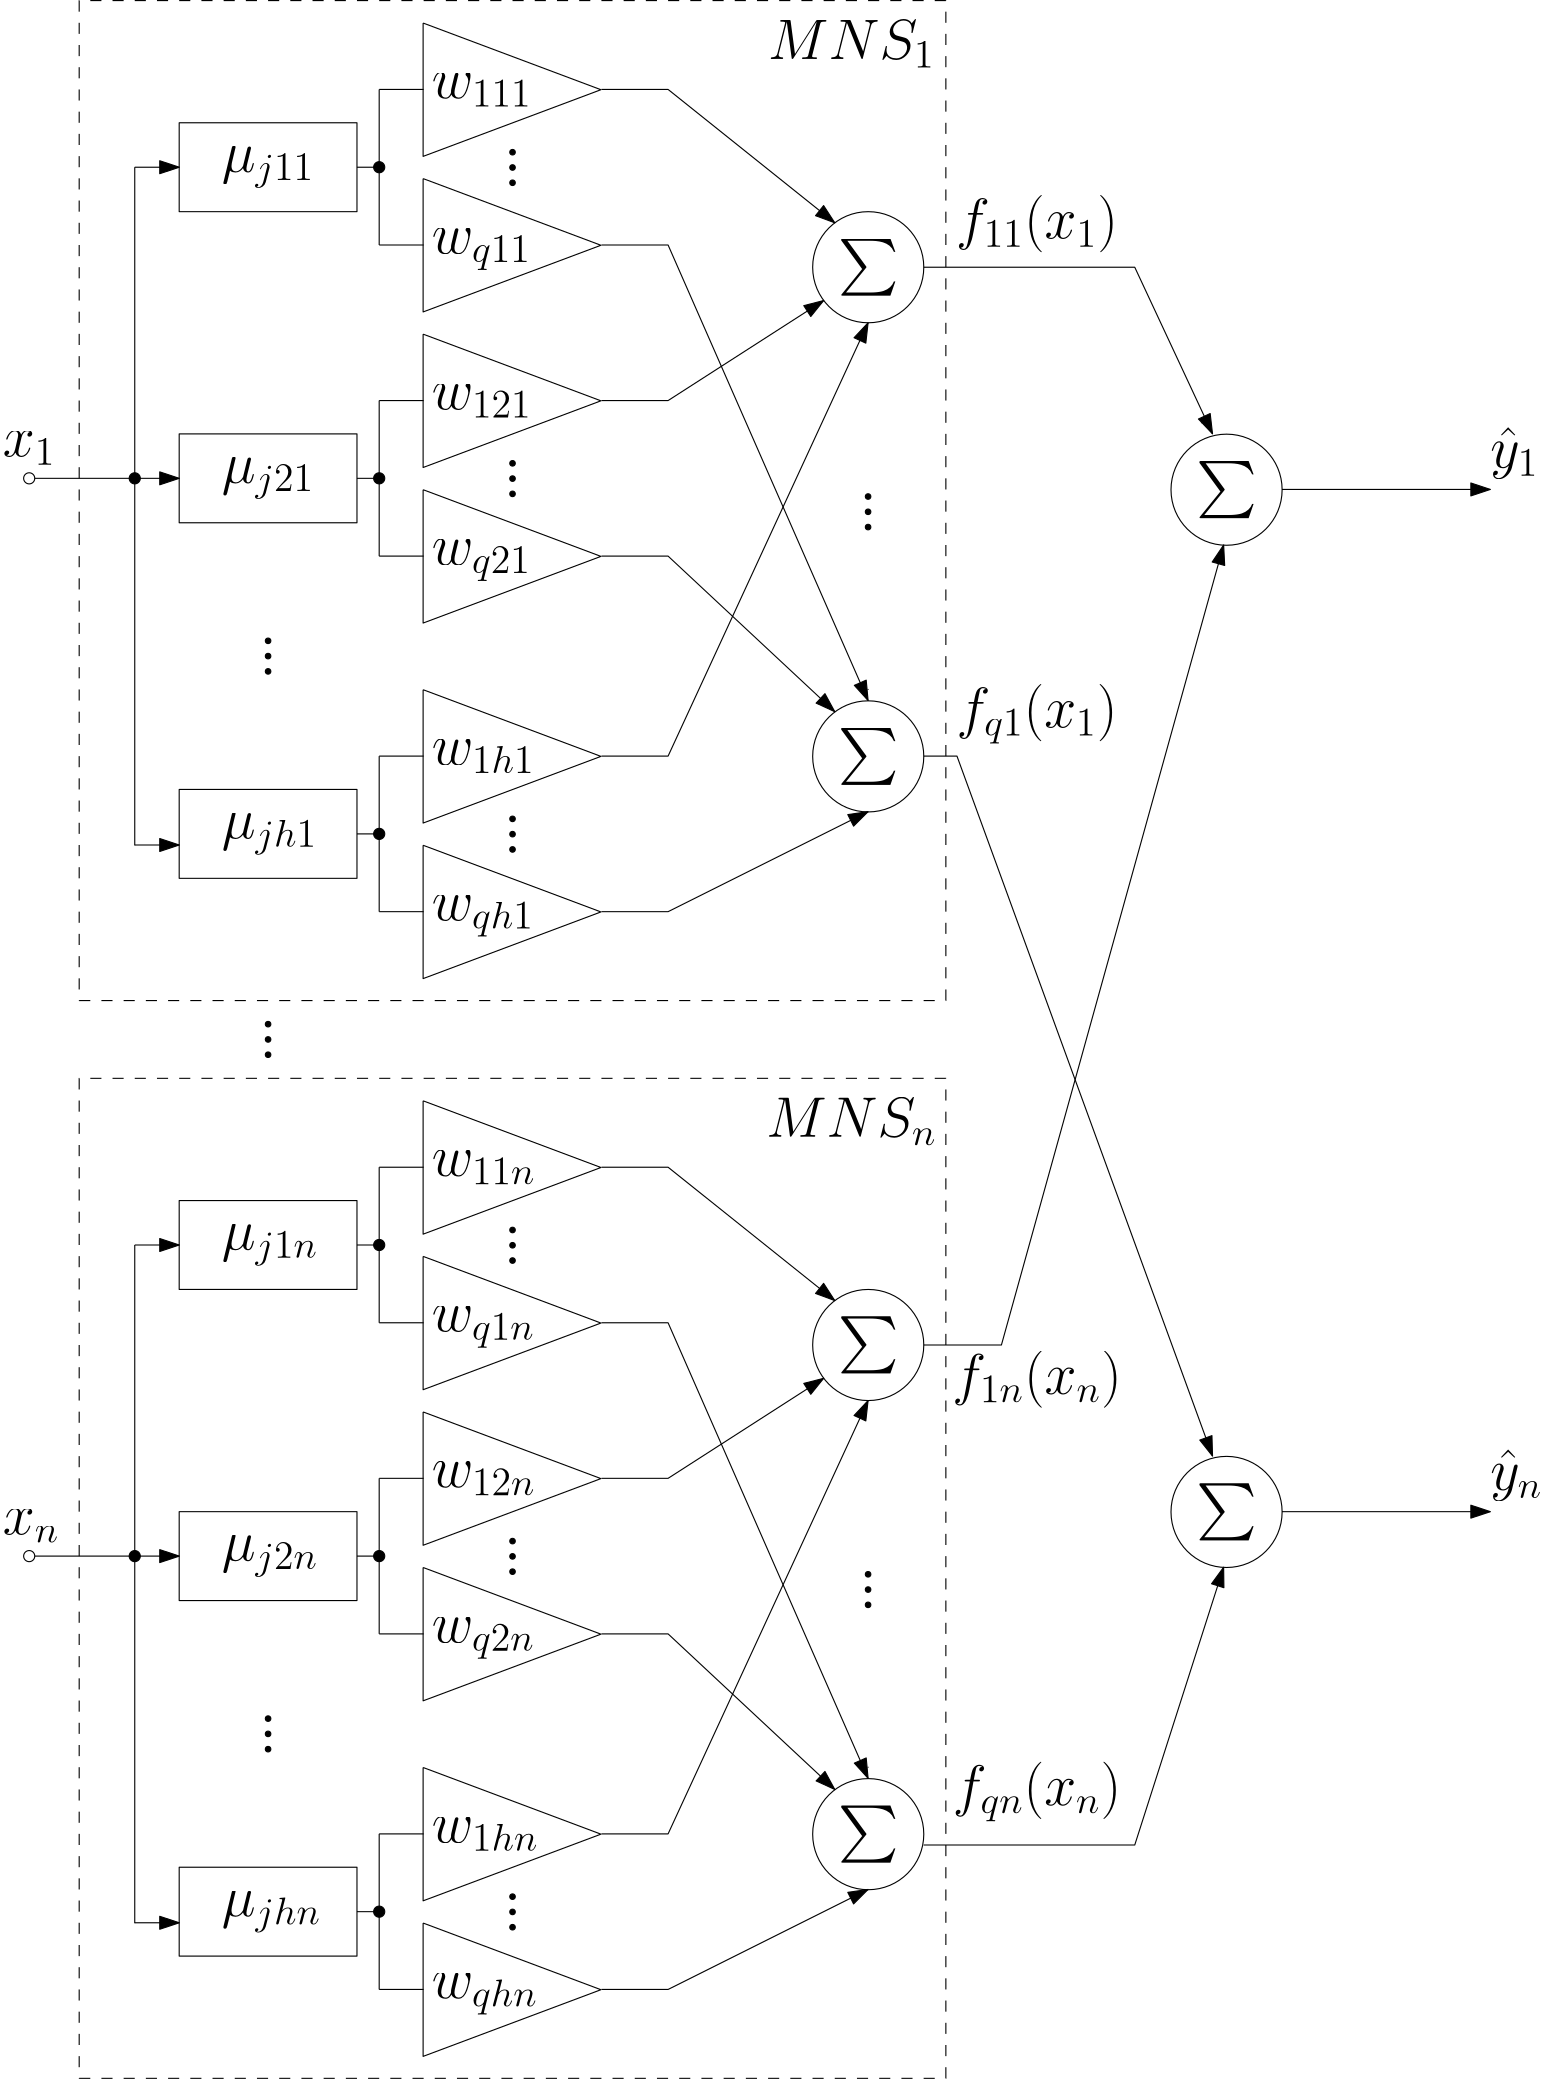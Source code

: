 <?xml version="1.0"?>
<!DOCTYPE ipe SYSTEM "ipe.dtd">
<ipe version="70107" creator="Ipe 7.2.2">
<info created="D:20160307222747" modified="D:20160404122010" title="1"/>
<preamble>%%BeginIpePreamble
  \usepackage{amsfonts}
  \newcommand{\R}{\mathbb{R}}
  %%EndIpePreamble</preamble>
<ipestyle name="basic">
<symbol name="arrow/arc(spx)">
<path stroke="sym-stroke" fill="sym-stroke" pen="sym-pen">
0 0 m
-1 0.333 l
-1 -0.333 l
h
</path>
</symbol>
<symbol name="arrow/farc(spx)">
<path stroke="sym-stroke" fill="white" pen="sym-pen">
0 0 m
-1 0.333 l
-1 -0.333 l
h
</path>
</symbol>
<symbol name="arrow/ptarc(spx)">
<path stroke="sym-stroke" fill="sym-stroke" pen="sym-pen">
0 0 m
-1 0.333 l
-0.8 0 l
-1 -0.333 l
h
</path>
</symbol>
<symbol name="arrow/fptarc(spx)">
<path stroke="sym-stroke" fill="white" pen="sym-pen">
0 0 m
-1 0.333 l
-0.8 0 l
-1 -0.333 l
h
</path>
</symbol>
<symbol name="mark/circle(sx)" transformations="translations">
<path fill="sym-stroke">
0.6 0 0 0.6 0 0 e
0.4 0 0 0.4 0 0 e
</path>
</symbol>
<symbol name="mark/disk(sx)" transformations="translations">
<path fill="sym-stroke">
0.6 0 0 0.6 0 0 e
</path>
</symbol>
<symbol name="mark/fdisk(sfx)" transformations="translations">
<group>
<path fill="sym-fill">
0.5 0 0 0.5 0 0 e
</path>
<path fill="sym-stroke" fillrule="eofill">
0.6 0 0 0.6 0 0 e
0.4 0 0 0.4 0 0 e
</path>
</group>
</symbol>
<symbol name="mark/box(sx)" transformations="translations">
<path fill="sym-stroke" fillrule="eofill">
-0.6 -0.6 m
0.6 -0.6 l
0.6 0.6 l
-0.6 0.6 l
h
-0.4 -0.4 m
0.4 -0.4 l
0.4 0.4 l
-0.4 0.4 l
h
</path>
</symbol>
<symbol name="mark/square(sx)" transformations="translations">
<path fill="sym-stroke">
-0.6 -0.6 m
0.6 -0.6 l
0.6 0.6 l
-0.6 0.6 l
h
</path>
</symbol>
<symbol name="mark/fsquare(sfx)" transformations="translations">
<group>
<path fill="sym-fill">
-0.5 -0.5 m
0.5 -0.5 l
0.5 0.5 l
-0.5 0.5 l
h
</path>
<path fill="sym-stroke" fillrule="eofill">
-0.6 -0.6 m
0.6 -0.6 l
0.6 0.6 l
-0.6 0.6 l
h
-0.4 -0.4 m
0.4 -0.4 l
0.4 0.4 l
-0.4 0.4 l
h
</path>
</group>
</symbol>
<symbol name="mark/cross(sx)" transformations="translations">
<group>
<path fill="sym-stroke">
-0.43 -0.57 m
0.57 0.43 l
0.43 0.57 l
-0.57 -0.43 l
h
</path>
<path fill="sym-stroke">
-0.43 0.57 m
0.57 -0.43 l
0.43 -0.57 l
-0.57 0.43 l
h
</path>
</group>
</symbol>
<symbol name="arrow/fnormal(spx)">
<path stroke="sym-stroke" fill="white" pen="sym-pen">
0 0 m
-1 0.333 l
-1 -0.333 l
h
</path>
</symbol>
<symbol name="arrow/pointed(spx)">
<path stroke="sym-stroke" fill="sym-stroke" pen="sym-pen">
0 0 m
-1 0.333 l
-0.8 0 l
-1 -0.333 l
h
</path>
</symbol>
<symbol name="arrow/fpointed(spx)">
<path stroke="sym-stroke" fill="white" pen="sym-pen">
0 0 m
-1 0.333 l
-0.8 0 l
-1 -0.333 l
h
</path>
</symbol>
<symbol name="arrow/linear(spx)">
<path stroke="sym-stroke" pen="sym-pen">
-1 0.333 m
0 0 l
-1 -0.333 l
</path>
</symbol>
<symbol name="arrow/fdouble(spx)">
<path stroke="sym-stroke" fill="white" pen="sym-pen">
0 0 m
-1 0.333 l
-1 -0.333 l
h
-1 0 m
-2 0.333 l
-2 -0.333 l
h
</path>
</symbol>
<symbol name="arrow/double(spx)">
<path stroke="sym-stroke" fill="sym-stroke" pen="sym-pen">
0 0 m
-1 0.333 l
-1 -0.333 l
h
-1 0 m
-2 0.333 l
-2 -0.333 l
h
</path>
</symbol>
<pen name="heavier" value="0.8"/>
<pen name="fat" value="1.2"/>
<pen name="ultrafat" value="2"/>
<symbolsize name="large" value="5"/>
<symbolsize name="small" value="2"/>
<symbolsize name="tiny" value="1.1"/>
<arrowsize name="large" value="10"/>
<arrowsize name="small" value="5"/>
<arrowsize name="tiny" value="3"/>
<color name="red" value="1 0 0"/>
<color name="green" value="0 1 0"/>
<color name="blue" value="0 0 1"/>
<color name="yellow" value="1 1 0"/>
<color name="orange" value="1 0.647 0"/>
<color name="gold" value="1 0.843 0"/>
<color name="purple" value="0.627 0.125 0.941"/>
<color name="gray" value="0.745"/>
<color name="brown" value="0.647 0.165 0.165"/>
<color name="navy" value="0 0 0.502"/>
<color name="pink" value="1 0.753 0.796"/>
<color name="seagreen" value="0.18 0.545 0.341"/>
<color name="turquoise" value="0.251 0.878 0.816"/>
<color name="violet" value="0.933 0.51 0.933"/>
<color name="darkblue" value="0 0 0.545"/>
<color name="darkcyan" value="0 0.545 0.545"/>
<color name="darkgray" value="0.663"/>
<color name="darkgreen" value="0 0.392 0"/>
<color name="darkmagenta" value="0.545 0 0.545"/>
<color name="darkorange" value="1 0.549 0"/>
<color name="darkred" value="0.545 0 0"/>
<color name="lightblue" value="0.678 0.847 0.902"/>
<color name="lightcyan" value="0.878 1 1"/>
<color name="lightgray" value="0.827"/>
<color name="lightgreen" value="0.565 0.933 0.565"/>
<color name="lightyellow" value="1 1 0.878"/>
<dashstyle name="dashed" value="[4] 0"/>
<dashstyle name="dotted" value="[1 3] 0"/>
<dashstyle name="dash dotted" value="[4 2 1 2] 0"/>
<dashstyle name="dash dot dotted" value="[4 2 1 2 1 2] 0"/>
<textsize name="large" value="\large"/>
<textsize name="Large" value="\Large"/>
<textsize name="LARGE" value="\LARGE"/>
<textsize name="huge" value="\huge"/>
<textsize name="Huge" value="\Huge"/>
<textsize name="small" value="\small"/>
<textsize name="footnote" value="\footnotesize"/>
<textsize name="tiny" value="\tiny"/>
<textstyle name="center" begin="\begin{center}" end="\end{center}"/>
<textstyle name="itemize" begin="\begin{itemize}" end="\end{itemize}"/>
<textstyle name="item" begin="\begin{itemize}\item{}" end="\end{itemize}"/>
<gridsize name="4 pts" value="4"/>
<gridsize name="8 pts (~3 mm)" value="8"/>
<gridsize name="16 pts (~6 mm)" value="16"/>
<gridsize name="32 pts (~12 mm)" value="32"/>
<gridsize name="10 pts (~3.5 mm)" value="10"/>
<gridsize name="20 pts (~7 mm)" value="20"/>
<gridsize name="14 pts (~5 mm)" value="14"/>
<gridsize name="28 pts (~10 mm)" value="28"/>
<gridsize name="56 pts (~20 mm)" value="56"/>
<anglesize name="90 deg" value="90"/>
<anglesize name="60 deg" value="60"/>
<anglesize name="45 deg" value="45"/>
<anglesize name="30 deg" value="30"/>
<anglesize name="22.5 deg" value="22.5"/>
<opacity name="10%" value="0.1"/>
<opacity name="30%" value="0.3"/>
<opacity name="50%" value="0.5"/>
<opacity name="75%" value="0.75"/>
<tiling name="falling" angle="-60" step="4" width="1"/>
<tiling name="rising" angle="30" step="4" width="1"/>
</ipestyle>
<page>
<layer name="alpha"/>
<view layers="alpha" active="alpha"/>
<path layer="alpha" matrix="1 0 0 1 24 -44" stroke="black" arrow="normal/normal">
48 784 m
64 784 l
</path>
<path matrix="1 0 0 1 64 -16" fill="white" arrow="normal/normal">
176 728 m
224 728 l
</path>
<path stroke="black" arrow="normal/normal">
240 768 m
264 768 l
324 720 l
</path>
<path matrix="1 0 0 1 64 -288" stroke="black">
96 816 m
112 816 l
</path>
<path matrix="1 0 0 1 64 -344" stroke="black">
96 816 m
112 816 l
</path>
<path matrix="0.666667 0 0 0.75 90.48 -72.097" stroke="black">
128 832 m
128 768 l
224 800 l
128 832 l
128 832 l
</path>
<text matrix="1 0 0 1 -29.0461 -290.995" transformations="translations" pos="208 816" stroke="black" type="label" width="37.094" height="8.896" depth="3.1" valign="baseline" size="huge">$w_{1h1}$</text>
<path matrix="0.666667 0 0 0.75 90.48 -128.097" stroke="black">
128 832 m
128 768 l
224 800 l
128 832 l
128 832 l
</path>
<text matrix="1 0 0 1 -29.0461 -346.995" transformations="translations" pos="208 816" stroke="black" type="label" width="36.813" height="8.895" depth="5.89" valign="baseline" size="huge">$w_{qh1}$</text>
<path matrix="1 0 0 1 0 -240" stroke="black">
160 768 m
160 712 l
160 712 l
</path>
<path matrix="1 0 0 1 0 -236" stroke="black">
160 736 m
152 736 l
152 736 l
</path>
<path matrix="1 0 0 1 112 -228" stroke="black" fill="black">
2 0 0 2 48 728 e
</path>
<group matrix="1 0 0 1 112 -194.597">
<path matrix="1 0 0 1 80 -4" stroke="black" fill="black">
1 0 0 1 16 704 e
</path>
<path matrix="1 0 0 1 80 -9.5" stroke="black" fill="black">
1 0 0 1 16 704 e
</path>
<path matrix="1 0 0 1 80 -15" stroke="black" fill="black">
1 0 0 1 16 704 e
</path>
</group>
<path matrix="1 0 0 1 64 -160" stroke="black">
96 816 m
112 816 l
</path>
<path matrix="1 0 0 1 64 -216" stroke="black">
96 816 m
112 816 l
</path>
<path matrix="0.666667 0 0 0.75 90.48 55.903" stroke="black">
128 832 m
128 768 l
224 800 l
128 832 l
128 832 l
</path>
<text matrix="1 0 0 1 -29.0461 -162.995" transformations="translations" pos="208 816" stroke="black" type="label" width="36.031" height="8.896" depth="3.1" valign="baseline" size="huge">$w_{121}$</text>
<path matrix="0.666667 0 0 0.75 90.48 -0.097" stroke="black">
128 832 m
128 768 l
224 800 l
128 832 l
128 832 l
</path>
<text matrix="1 0 0 1 -29.0461 -218.995" transformations="translations" pos="208 816" stroke="black" type="label" width="35.751" height="8.895" depth="5.89" valign="baseline" size="huge">$w_{q21}$</text>
<path matrix="1 0 0 1 0 -112" stroke="black">
160 768 m
160 712 l
160 712 l
</path>
<path matrix="1 0 0 1 0 -108" stroke="black">
160 736 m
152 736 l
152 736 l
</path>
<path matrix="1 0 0 1 112 -100" stroke="black" fill="black">
2 0 0 2 48 728 e
</path>
<group matrix="1 0 0 1 112 -66.597">
<path matrix="1 0 0 1 80 -4" stroke="black" fill="black">
1 0 0 1 16 704 e
</path>
<path matrix="1 0 0 1 80 -9.5" stroke="black" fill="black">
1 0 0 1 16 704 e
</path>
<path matrix="1 0 0 1 80 -15" stroke="black" fill="black">
1 0 0 1 16 704 e
</path>
</group>
<path matrix="1 0 0 1 64 -48" stroke="black">
96 816 m
112 816 l
</path>
<path matrix="1 0 0 1 64 -104" stroke="black">
96 816 m
112 816 l
</path>
<path matrix="0.666667 0 0 0.75 90.48 167.903" stroke="black">
128 832 m
128 768 l
224 800 l
128 832 l
128 832 l
</path>
<text matrix="1 0 0 1 -29.0461 -50.995" transformations="translations" pos="208 816" stroke="black" type="label" width="36.031" height="8.896" depth="3.1" valign="baseline" size="huge">$w_{111}$</text>
<path matrix="0.666667 0 0 0.75 90.48 111.903" stroke="black">
128 832 m
128 768 l
224 800 l
128 832 l
128 832 l
</path>
<text matrix="1 0 0 1 -29.0461 -106.995" transformations="translations" pos="208 816" stroke="black" type="label" width="35.751" height="8.895" depth="5.89" valign="baseline" size="huge">$w_{q11}$</text>
<path stroke="black">
160 768 m
160 712 l
160 712 l
</path>
<path matrix="1 0 0 1 0 4" stroke="black">
160 736 m
152 736 l
152 736 l
</path>
<path matrix="1 0 0 1 112 12" stroke="black" fill="black">
2 0 0 2 48 728 e
</path>
<group matrix="1 0 0 1 112 45.403">
<path matrix="1 0 0 1 80 -4" stroke="black" fill="black">
1 0 0 1 16 704 e
</path>
<path matrix="1 0 0 1 80 -9.5" stroke="black" fill="black">
1 0 0 1 16 704 e
</path>
<path matrix="1 0 0 1 80 -15" stroke="black" fill="black">
1 0 0 1 16 704 e
</path>
</group>
<text matrix="1 0 0 1 55.332 -77.5025" transformations="translations" pos="48 816" stroke="black" type="label" width="33.336" height="8.895" depth="5.89" valign="baseline" size="huge">$\mu_{j11}$</text>
<path matrix="1 0 0 1 56 -76" stroke="black">
32 832 m
32 800 l
96 800 l
96 832 l
h
</path>
<text matrix="1 0 0 1 55.332 -189.502" transformations="translations" pos="48 816" stroke="black" type="label" width="33.336" height="8.895" depth="5.89" valign="baseline" size="huge">$\mu_{j21}$</text>
<path matrix="1 0 0 1 56 -188" stroke="black">
32 832 m
32 800 l
96 800 l
96 832 l
h
</path>
<text matrix="1 0 0 1 55.332 -317.502" transformations="translations" pos="48 816" stroke="black" type="label" width="34.399" height="8.895" depth="5.89" valign="baseline" size="huge">$\mu_{jh1}$</text>
<path matrix="1 0 0 1 56 -316" stroke="black">
32 832 m
32 800 l
96 800 l
96 832 l
h
</path>
<group matrix="1 0 0 1 24 -130.5">
<path matrix="1 0 0 1 80 -4" stroke="black" fill="black">
1 0 0 1 16 704 e
</path>
<path matrix="1 0 0 1 80 -9.5" stroke="black" fill="black">
1 0 0 1 16 704 e
</path>
<path matrix="1 0 0 1 80 -15" stroke="black" fill="black">
1 0 0 1 16 704 e
</path>
</group>
<group matrix="1 0 0 1 -129 24">
<text matrix="1 0 0 1 230.147 -237.258" transformations="translations" pos="224 736" stroke="black" type="label" width="21.81" height="15.493" depth="5.17" valign="baseline" size="huge">$\sum$</text>
<path matrix="1 0 0 1 257.052 -296.097" stroke="black">
20 0 0 20 208 800 e
</path>
</group>
<text matrix="1 0 0 1 101.147 -37.161" transformations="translations" pos="224 736" stroke="black" type="label" width="21.81" height="15.493" depth="5.17" valign="baseline" size="huge">$\sum$</text>
<path matrix="1 0 0 1 128.052 -96" stroke="black">
20 0 0 20 208 800 e
</path>
<path stroke="black" arrow="normal/normal">
240 656 m
264 656 l
320 692 l
</path>
<path stroke="black" arrow="normal/normal">
240 528 m
264 528 l
336 684 l
</path>
<path stroke="black" arrow="normal/normal">
240 472 m
264 472 l
336 508 l
</path>
<path stroke="black" arrow="normal/normal">
240 600 m
264 600 l
324 544 l
</path>
<path stroke="black" arrow="normal/normal">
240 712 m
264 712 l
336 548 l
</path>
<path stroke="black" cap="1">
336 552 m
336 552 l
</path>
<group matrix="1 0 0 1 240 -78.5485">
<path matrix="1 0 0 1 80 -4" stroke="black" fill="black">
1 0 0 1 16 704 e
</path>
<path matrix="1 0 0 1 80 -9.5" stroke="black" fill="black">
1 0 0 1 16 704 e
</path>
<path matrix="1 0 0 1 80 -15" stroke="black" fill="black">
1 0 0 1 16 704 e
</path>
</group>
<text matrix="1 0 0 1 319.834 -277.502" transformations="translations" pos="48 816" stroke="black" type="label" width="57.89" height="15.477" depth="5.89" valign="baseline" size="huge">$f_{q1}(x_1)$</text>
<text matrix="1 0 0 1 319.693 -101.502" transformations="translations" pos="48 816" stroke="black" type="label" width="58.171" height="15.477" depth="5.15" valign="baseline" size="huge">$f_{11}(x_1)$</text>
<path stroke="black">
72 740 m
72 496 l
72 612 l
</path>
<group matrix="1 0 0 1 -8 -84">
<path matrix="1 0 0 1 10 -32" stroke="black">
2 0 0 2 32 744 e
</path>
<text matrix="1 0 0 1 12.4905 -40" transformations="translations" pos="20 760" stroke="black" type="label" width="19.019" height="8.896" depth="3.1" valign="baseline" size="huge">${x}_1$</text>
<path matrix="1 0 0 1 32 -16" stroke="black" arrow="normal/normal">
12 728 m
64 728 l
</path>
<path matrix="1 0 0 1 32 -16" stroke="black" fill="black">
2 0 0 2 48 728 e
</path>
</group>
<path matrix="1 0 0 1 24 -288" stroke="black" arrow="normal/normal">
48 784 m
64 784 l
</path>
<path stroke="black" dash="dashed">
52 800 m
52 440 l
364 440 l
364 800 l
h
</path>
<text matrix="1 0 0 1 -120 -29" transformations="translations" pos="420 808" stroke="black" type="label" width="60.055" height="14.119" depth="3.1" valign="baseline" size="huge">$MNS_{1}$</text>
<path matrix="1 0 0 1 24 -432" stroke="black" arrow="normal/normal">
48 784 m
64 784 l
</path>
<path matrix="1 0 0 1 64 -404" fill="white" arrow="normal/normal">
176 728 m
224 728 l
</path>
<path matrix="1 0 0 1 0 -388" stroke="black" arrow="normal/normal">
240 768 m
264 768 l
324 720 l
</path>
<path matrix="1 0 0 1 64 -676" stroke="black">
96 816 m
112 816 l
</path>
<path matrix="1 0 0 1 64 -732" stroke="black">
96 816 m
112 816 l
</path>
<path matrix="0.666667 0 0 0.75 90.48 -460.097" stroke="black">
128 832 m
128 768 l
224 800 l
128 832 l
128 832 l
</path>
<text matrix="1 0 0 1 -29.0461 -678.995" transformations="translations" pos="208 816" stroke="black" type="label" width="38.455" height="8.896" depth="3.1" valign="baseline" size="huge">$w_{1hn}$</text>
<path matrix="0.666667 0 0 0.75 90.48 -516.097" stroke="black">
128 832 m
128 768 l
224 800 l
128 832 l
128 832 l
</path>
<text matrix="1 0 0 1 -29.0461 -734.995" transformations="translations" pos="208 816" stroke="black" type="label" width="38.175" height="8.895" depth="5.89" valign="baseline" size="huge">$w_{qhn}$</text>
<path matrix="1 0 0 1 0 -628" stroke="black">
160 768 m
160 712 l
160 712 l
</path>
<path matrix="1 0 0 1 0 -624" stroke="black">
160 736 m
152 736 l
152 736 l
</path>
<path matrix="1 0 0 1 112 -616" stroke="black" fill="black">
2 0 0 2 48 728 e
</path>
<group matrix="1 0 0 1 112 -582.597">
<path matrix="1 0 0 1 80 -4" stroke="black" fill="black">
1 0 0 1 16 704 e
</path>
<path matrix="1 0 0 1 80 -9.5" stroke="black" fill="black">
1 0 0 1 16 704 e
</path>
<path matrix="1 0 0 1 80 -15" stroke="black" fill="black">
1 0 0 1 16 704 e
</path>
</group>
<path matrix="1 0 0 1 64 -548" stroke="black">
96 816 m
112 816 l
</path>
<path matrix="1 0 0 1 64 -604" stroke="black">
96 816 m
112 816 l
</path>
<path matrix="0.666667 0 0 0.75 90.48 -332.097" stroke="black">
128 832 m
128 768 l
224 800 l
128 832 l
128 832 l
</path>
<text matrix="1 0 0 1 -29.0461 -550.995" transformations="translations" pos="208 816" stroke="black" type="label" width="37.393" height="8.896" depth="3.1" valign="baseline" size="huge">$w_{12n}$</text>
<path matrix="0.666667 0 0 0.75 90.48 -388.097" stroke="black">
128 832 m
128 768 l
224 800 l
128 832 l
128 832 l
</path>
<text matrix="1 0 0 1 -29.0461 -606.995" transformations="translations" pos="208 816" stroke="black" type="label" width="37.112" height="8.895" depth="5.89" valign="baseline" size="huge">$w_{q2n}$</text>
<path matrix="1 0 0 1 0 -500" stroke="black">
160 768 m
160 712 l
160 712 l
</path>
<path matrix="1 0 0 1 0 -496" stroke="black">
160 736 m
152 736 l
152 736 l
</path>
<path matrix="1 0 0 1 112 -488" stroke="black" fill="black">
2 0 0 2 48 728 e
</path>
<group matrix="1 0 0 1 112 -454.597">
<path matrix="1 0 0 1 80 -4" stroke="black" fill="black">
1 0 0 1 16 704 e
</path>
<path matrix="1 0 0 1 80 -9.5" stroke="black" fill="black">
1 0 0 1 16 704 e
</path>
<path matrix="1 0 0 1 80 -15" stroke="black" fill="black">
1 0 0 1 16 704 e
</path>
</group>
<path matrix="1 0 0 1 64 -436" stroke="black">
96 816 m
112 816 l
</path>
<path matrix="1 0 0 1 64 -492" stroke="black">
96 816 m
112 816 l
</path>
<path matrix="0.666667 0 0 0.75 90.48 -220.097" stroke="black">
128 832 m
128 768 l
224 800 l
128 832 l
128 832 l
</path>
<text matrix="1 0 0 1 -29.0461 -438.995" transformations="translations" pos="208 816" stroke="black" type="label" width="37.393" height="8.896" depth="3.1" valign="baseline" size="huge">$w_{11n}$</text>
<path matrix="0.666667 0 0 0.75 90.48 -276.097" stroke="black">
128 832 m
128 768 l
224 800 l
128 832 l
128 832 l
</path>
<text matrix="1 0 0 1 -29.0461 -494.995" transformations="translations" pos="208 816" stroke="black" type="label" width="37.112" height="8.895" depth="5.89" valign="baseline" size="huge">$w_{q1n}$</text>
<path matrix="1 0 0 1 0 -388" stroke="black">
160 768 m
160 712 l
160 712 l
</path>
<path matrix="1 0 0 1 0 -384" stroke="black">
160 736 m
152 736 l
152 736 l
</path>
<path matrix="1 0 0 1 112 -376" stroke="black" fill="black">
2 0 0 2 48 728 e
</path>
<group matrix="1 0 0 1 112 -342.597">
<path matrix="1 0 0 1 80 -4" stroke="black" fill="black">
1 0 0 1 16 704 e
</path>
<path matrix="1 0 0 1 80 -9.5" stroke="black" fill="black">
1 0 0 1 16 704 e
</path>
<path matrix="1 0 0 1 80 -15" stroke="black" fill="black">
1 0 0 1 16 704 e
</path>
</group>
<text matrix="1 0 0 1 55.332 -465.502" transformations="translations" pos="48 816" stroke="black" type="label" width="34.698" height="8.895" depth="5.89" valign="baseline" size="huge">$\mu_{j1n}$</text>
<path matrix="1 0 0 1 56 -464" stroke="black">
32 832 m
32 800 l
96 800 l
96 832 l
h
</path>
<text matrix="1 0 0 1 55.332 -577.502" transformations="translations" pos="48 816" stroke="black" type="label" width="34.698" height="8.895" depth="5.89" valign="baseline" size="huge">$\mu_{j2n}$</text>
<path matrix="1 0 0 1 56 -576" stroke="black">
32 832 m
32 800 l
96 800 l
96 832 l
h
</path>
<text matrix="1 0 0 1 55.332 -705.502" transformations="translations" pos="48 816" stroke="black" type="label" width="35.761" height="8.895" depth="5.89" valign="baseline" size="huge">$\mu_{jhn}$</text>
<path matrix="1 0 0 1 56 -704" stroke="black">
32 832 m
32 800 l
96 800 l
96 832 l
h
</path>
<group matrix="1 0 0 1 24 -518.5">
<path matrix="1 0 0 1 80 -4" stroke="black" fill="black">
1 0 0 1 16 704 e
</path>
<path matrix="1 0 0 1 80 -9.5" stroke="black" fill="black">
1 0 0 1 16 704 e
</path>
<path matrix="1 0 0 1 80 -15" stroke="black" fill="black">
1 0 0 1 16 704 e
</path>
</group>
<group matrix="1 0 0 1 -129 -364">
<text matrix="1 0 0 1 230.147 -237.258" transformations="translations" pos="224 736" stroke="black" type="label" width="21.81" height="15.493" depth="5.17" valign="baseline" size="huge">$\sum$</text>
<path matrix="1 0 0 1 257.052 -296.097" stroke="black">
20 0 0 20 208 800 e
</path>
</group>
<text matrix="1 0 0 1 101.147 -425.161" transformations="translations" pos="224 736" stroke="black" type="label" width="21.81" height="15.493" depth="5.17" valign="baseline" size="huge">$\sum$</text>
<path matrix="1 0 0 1 128.052 -484" stroke="black">
20 0 0 20 208 800 e
</path>
<path matrix="1 0 0 1 0 -388" stroke="black" arrow="normal/normal">
240 656 m
264 656 l
320 692 l
</path>
<path matrix="1 0 0 1 0 -388" stroke="black" arrow="normal/normal">
240 528 m
264 528 l
336 684 l
</path>
<path matrix="1 0 0 1 0 -388" stroke="black" arrow="normal/normal">
240 472 m
264 472 l
336 508 l
</path>
<path matrix="1 0 0 1 0 -388" stroke="black" arrow="normal/normal">
240 600 m
264 600 l
324 544 l
</path>
<path matrix="1 0 0 1 0 -388" stroke="black" arrow="normal/normal">
240 712 m
264 712 l
336 548 l
</path>
<path matrix="1 0 0 1 0 -388" stroke="black" cap="1">
336 552 m
336 552 l
</path>
<group matrix="1 0 0 1 240 -466.548">
<path matrix="1 0 0 1 80 -4" stroke="black" fill="black">
1 0 0 1 16 704 e
</path>
<path matrix="1 0 0 1 80 -9.5" stroke="black" fill="black">
1 0 0 1 16 704 e
</path>
<path matrix="1 0 0 1 80 -15" stroke="black" fill="black">
1 0 0 1 16 704 e
</path>
</group>
<text matrix="1 0 0 1 318.472 -665.502" transformations="translations" pos="48 816" stroke="black" type="label" width="60.613" height="15.477" depth="5.89" valign="baseline" size="huge">$f_{qn}(x_n)$</text>
<text matrix="1 0 0 1 318.332 -517.502" transformations="translations" pos="48 816" stroke="black" type="label" width="60.894" height="15.477" depth="5.15" valign="baseline" size="huge">$f_{1n}(x_n)$</text>
<path matrix="1 0 0 1 0 -388" stroke="black">
72 740 m
72 496 l
72 612 l
</path>
<path matrix="1 0 0 1 24 -676" stroke="black" arrow="normal/normal">
48 784 m
64 784 l
</path>
<path matrix="1 0 0 1 0 -388" stroke="black" dash="dashed">
52 800 m
52 440 l
364 440 l
364 800 l
h
</path>
<text matrix="1 0 0 1 -120.681 -417" transformations="translations" pos="420 808" stroke="black" type="label" width="61.417" height="14.119" depth="3.1" valign="baseline" size="huge">$MNS_{n}$</text>
<group matrix="1 0 0 1 24 -268.5">
<path matrix="1 0 0 1 80 -4" stroke="black" fill="black">
1 0 0 1 16 704 e
</path>
<path matrix="1 0 0 1 80 -9.5" stroke="black" fill="black">
1 0 0 1 16 704 e
</path>
<path matrix="1 0 0 1 80 -15" stroke="black" fill="black">
1 0 0 1 16 704 e
</path>
</group>
<path matrix="1 0 0 1 2 -504" stroke="black">
2 0 0 2 32 744 e
</path>
<text matrix="1 0 0 1 4.4905 -512" transformations="translations" pos="20 760" stroke="black" type="label" width="20.38" height="8.896" depth="3.1" valign="baseline" size="huge">${x}_n$</text>
<path matrix="1 0 0 1 24 -488" stroke="black" arrow="normal/normal">
12 728 m
64 728 l
</path>
<path matrix="1 0 0 1 24 -488" stroke="black" fill="black">
2 0 0 2 48 728 e
</path>
<path matrix="1 0 0 1 32 -264" stroke="black" arrow="normal/normal">
453 520 m
528 520 l
</path>
<text matrix="1 0 0 1 72 -272" transformations="translations" pos="488 536" stroke="black" type="label" width="18.748" height="14.348" depth="4.02" valign="baseline" size="huge">$\hat{y}_n$</text>
<group matrix="1 0 0 1 0 -248">
<text matrix="1 0 0 1 230.147 -237.258" transformations="translations" pos="224 736" stroke="black" type="label" width="21.81" height="15.493" depth="5.17" valign="baseline" size="huge">$\sum$</text>
<path matrix="1 0 0 1 257.052 -296.097" stroke="black">
20 0 0 20 208 800 e
</path>
</group>
<path matrix="1 0 0 1 32 104" stroke="black" arrow="normal/normal">
453 520 m
528 520 l
</path>
<text matrix="1 0 0 1 72 96" transformations="translations" pos="488 536" stroke="black" type="label" width="17.387" height="14.348" depth="4.02" valign="baseline" size="huge">$\hat{y}_1$</text>
<group matrix="1 0 0 1 0 120">
<text matrix="1 0 0 1 230.147 -237.258" transformations="translations" pos="224 736" stroke="black" type="label" width="21.81" height="15.493" depth="5.17" valign="baseline" size="huge">$\sum$</text>
<path matrix="1 0 0 1 257.052 -296.097" stroke="black">
20 0 0 20 208 800 e
</path>
</group>
<path stroke="black" arrow="normal/normal">
356 136 m
432 136 l
464 236 l
</path>
<path stroke="black" arrow="normal/normal">
356 528 m
368 528 l
460 276 l
</path>
<path stroke="black" arrow="normal/normal">
356 704 m
432 704 l
460 644 l
</path>
<path stroke="black" cap="1">
456 648 m
456 648 l
</path>
<path stroke="black" arrow="normal/normal">
356 316 m
384 316 l
464 604 l
</path>
<path stroke="black">
332 392 m
332 392 l
332 392 l
</path>
</page>
</ipe>
